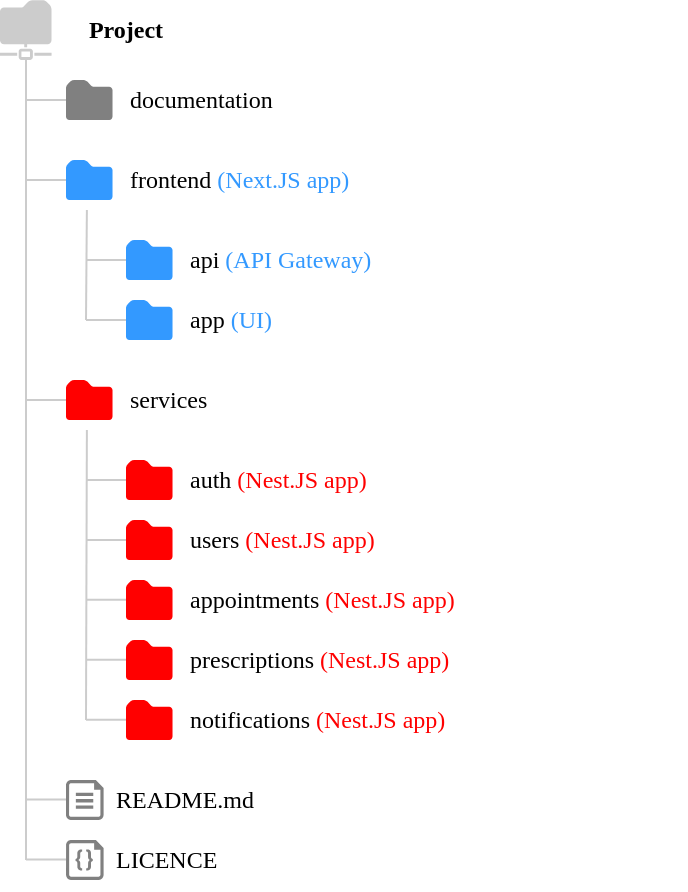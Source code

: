 <mxfile version="28.0.4">
  <diagram name="Page-1" id="RI052Ass6KsZAgoyUiPx">
    <mxGraphModel dx="1358" dy="847" grid="1" gridSize="10" guides="1" tooltips="1" connect="1" arrows="1" fold="1" page="1" pageScale="1" pageWidth="850" pageHeight="1100" math="0" shadow="0">
      <root>
        <mxCell id="0" />
        <mxCell id="1" parent="0" />
        <mxCell id="l_mVP8mqAL9lypt_NXnK-1" value="" style="group" vertex="1" connectable="0" parent="1">
          <mxGeometry x="82" y="80" width="343" height="445" as="geometry" />
        </mxCell>
        <mxCell id="jASODgR0XXV5XVLS1rNU-2" value="&lt;font face=&quot;Fira Code&quot;&gt;&lt;b&gt;Project&lt;/b&gt;&lt;/font&gt;" style="text;html=1;align=center;verticalAlign=middle;whiteSpace=wrap;rounded=0;" parent="l_mVP8mqAL9lypt_NXnK-1" vertex="1">
          <mxGeometry x="33" width="60" height="30" as="geometry" />
        </mxCell>
        <mxCell id="jASODgR0XXV5XVLS1rNU-3" value="" style="endArrow=none;html=1;rounded=0;strokeColor=#CCCCCC;" parent="l_mVP8mqAL9lypt_NXnK-1" edge="1">
          <mxGeometry width="50" height="50" relative="1" as="geometry">
            <mxPoint x="13" y="430" as="sourcePoint" />
            <mxPoint x="13" y="30" as="targetPoint" />
          </mxGeometry>
        </mxCell>
        <mxCell id="jASODgR0XXV5XVLS1rNU-5" value="" style="sketch=0;aspect=fixed;pointerEvents=1;shadow=0;dashed=0;html=1;strokeColor=none;labelPosition=center;verticalLabelPosition=bottom;verticalAlign=top;align=center;fillColor=#808080;shape=mxgraph.mscae.enterprise.folder" parent="l_mVP8mqAL9lypt_NXnK-1" vertex="1">
          <mxGeometry x="33" y="40" width="23.26" height="20" as="geometry" />
        </mxCell>
        <mxCell id="jASODgR0XXV5XVLS1rNU-6" value="" style="endArrow=none;html=1;rounded=0;strokeColor=#CCCCCC;entryX=0;entryY=0.5;entryDx=0;entryDy=0;entryPerimeter=0;" parent="l_mVP8mqAL9lypt_NXnK-1" target="jASODgR0XXV5XVLS1rNU-5" edge="1">
          <mxGeometry width="50" height="50" relative="1" as="geometry">
            <mxPoint x="13" y="50" as="sourcePoint" />
            <mxPoint x="13" y="150" as="targetPoint" />
          </mxGeometry>
        </mxCell>
        <mxCell id="jASODgR0XXV5XVLS1rNU-7" value="&lt;font face=&quot;Fira Code&quot;&gt;documentation&lt;/font&gt;" style="text;html=1;align=left;verticalAlign=middle;whiteSpace=wrap;rounded=0;" parent="l_mVP8mqAL9lypt_NXnK-1" vertex="1">
          <mxGeometry x="63" y="35" width="100" height="30" as="geometry" />
        </mxCell>
        <mxCell id="jASODgR0XXV5XVLS1rNU-8" value="" style="sketch=0;aspect=fixed;pointerEvents=1;shadow=0;dashed=0;html=1;strokeColor=none;labelPosition=center;verticalLabelPosition=bottom;verticalAlign=top;align=center;fillColor=#3399FF;shape=mxgraph.mscae.enterprise.folder" parent="l_mVP8mqAL9lypt_NXnK-1" vertex="1">
          <mxGeometry x="33" y="80" width="23.26" height="20" as="geometry" />
        </mxCell>
        <mxCell id="jASODgR0XXV5XVLS1rNU-10" value="" style="endArrow=none;html=1;rounded=0;strokeColor=#CCCCCC;entryX=0;entryY=0.5;entryDx=0;entryDy=0;entryPerimeter=0;" parent="l_mVP8mqAL9lypt_NXnK-1" target="jASODgR0XXV5XVLS1rNU-8" edge="1">
          <mxGeometry width="50" height="50" relative="1" as="geometry">
            <mxPoint x="13" y="90" as="sourcePoint" />
            <mxPoint x="33" y="70" as="targetPoint" />
          </mxGeometry>
        </mxCell>
        <mxCell id="jASODgR0XXV5XVLS1rNU-11" value="&lt;font face=&quot;Fira Code&quot;&gt;frontend &lt;font style=&quot;color: rgb(51, 153, 255);&quot;&gt;(Next.JS app)&lt;/font&gt;&lt;/font&gt;" style="text;html=1;align=left;verticalAlign=middle;whiteSpace=wrap;rounded=0;" parent="l_mVP8mqAL9lypt_NXnK-1" vertex="1">
          <mxGeometry x="63" y="75" width="180" height="30" as="geometry" />
        </mxCell>
        <mxCell id="jASODgR0XXV5XVLS1rNU-12" value="" style="endArrow=none;html=1;rounded=0;strokeColor=#CCCCCC;curved=1;" parent="l_mVP8mqAL9lypt_NXnK-1" edge="1">
          <mxGeometry width="50" height="50" relative="1" as="geometry">
            <mxPoint x="43" y="160" as="sourcePoint" />
            <mxPoint x="43.44" y="105" as="targetPoint" />
          </mxGeometry>
        </mxCell>
        <mxCell id="jASODgR0XXV5XVLS1rNU-15" value="" style="sketch=0;aspect=fixed;pointerEvents=1;shadow=0;dashed=0;html=1;strokeColor=none;labelPosition=center;verticalLabelPosition=bottom;verticalAlign=top;align=center;fillColor=#3399FF;shape=mxgraph.mscae.enterprise.folder" parent="l_mVP8mqAL9lypt_NXnK-1" vertex="1">
          <mxGeometry x="63" y="120" width="23.26" height="20" as="geometry" />
        </mxCell>
        <mxCell id="jASODgR0XXV5XVLS1rNU-16" value="" style="endArrow=none;html=1;rounded=0;strokeColor=#CCCCCC;entryX=0;entryY=0.5;entryDx=0;entryDy=0;entryPerimeter=0;" parent="l_mVP8mqAL9lypt_NXnK-1" target="jASODgR0XXV5XVLS1rNU-15" edge="1">
          <mxGeometry width="50" height="50" relative="1" as="geometry">
            <mxPoint x="43" y="130" as="sourcePoint" />
            <mxPoint x="73" y="110" as="targetPoint" />
          </mxGeometry>
        </mxCell>
        <mxCell id="jASODgR0XXV5XVLS1rNU-17" value="&lt;font face=&quot;Fira Code&quot;&gt;api&amp;nbsp;&lt;font style=&quot;color: rgb(51, 153, 255);&quot;&gt;(API Gateway)&lt;/font&gt;&lt;/font&gt;" style="text;html=1;align=left;verticalAlign=middle;whiteSpace=wrap;rounded=0;" parent="l_mVP8mqAL9lypt_NXnK-1" vertex="1">
          <mxGeometry x="93" y="115" width="130" height="30" as="geometry" />
        </mxCell>
        <mxCell id="jASODgR0XXV5XVLS1rNU-18" value="" style="sketch=0;aspect=fixed;pointerEvents=1;shadow=0;dashed=0;html=1;strokeColor=none;labelPosition=center;verticalLabelPosition=bottom;verticalAlign=top;align=center;fillColor=#3399FF;shape=mxgraph.mscae.enterprise.folder" parent="l_mVP8mqAL9lypt_NXnK-1" vertex="1">
          <mxGeometry x="63" y="150" width="23.26" height="20" as="geometry" />
        </mxCell>
        <mxCell id="jASODgR0XXV5XVLS1rNU-19" value="&lt;font face=&quot;Fira Code&quot;&gt;app&amp;nbsp;&lt;font style=&quot;color: rgb(51, 153, 255);&quot;&gt;(UI)&lt;/font&gt;&lt;/font&gt;" style="text;html=1;align=left;verticalAlign=middle;whiteSpace=wrap;rounded=0;" parent="l_mVP8mqAL9lypt_NXnK-1" vertex="1">
          <mxGeometry x="93" y="145" width="180" height="30" as="geometry" />
        </mxCell>
        <mxCell id="jASODgR0XXV5XVLS1rNU-20" value="" style="endArrow=none;html=1;rounded=0;strokeColor=#CCCCCC;entryX=0;entryY=0.5;entryDx=0;entryDy=0;entryPerimeter=0;" parent="l_mVP8mqAL9lypt_NXnK-1" target="jASODgR0XXV5XVLS1rNU-18" edge="1">
          <mxGeometry width="50" height="50" relative="1" as="geometry">
            <mxPoint x="43" y="160" as="sourcePoint" />
            <mxPoint x="73" y="130" as="targetPoint" />
          </mxGeometry>
        </mxCell>
        <mxCell id="jASODgR0XXV5XVLS1rNU-21" value="" style="sketch=0;aspect=fixed;pointerEvents=1;shadow=0;dashed=0;html=1;strokeColor=none;labelPosition=center;verticalLabelPosition=bottom;verticalAlign=top;align=center;fillColor=#FF0000;shape=mxgraph.mscae.enterprise.folder" parent="l_mVP8mqAL9lypt_NXnK-1" vertex="1">
          <mxGeometry x="33" y="190" width="23.26" height="20" as="geometry" />
        </mxCell>
        <mxCell id="jASODgR0XXV5XVLS1rNU-22" value="&lt;font face=&quot;Fira Code&quot;&gt;services&lt;/font&gt;" style="text;html=1;align=left;verticalAlign=middle;whiteSpace=wrap;rounded=0;" parent="l_mVP8mqAL9lypt_NXnK-1" vertex="1">
          <mxGeometry x="63" y="185" width="70" height="30" as="geometry" />
        </mxCell>
        <mxCell id="jASODgR0XXV5XVLS1rNU-23" value="" style="endArrow=none;html=1;rounded=0;strokeColor=#CCCCCC;curved=1;" parent="l_mVP8mqAL9lypt_NXnK-1" edge="1">
          <mxGeometry width="50" height="50" relative="1" as="geometry">
            <mxPoint x="43" y="360" as="sourcePoint" />
            <mxPoint x="43.44" y="215" as="targetPoint" />
          </mxGeometry>
        </mxCell>
        <mxCell id="jASODgR0XXV5XVLS1rNU-24" value="" style="sketch=0;aspect=fixed;pointerEvents=1;shadow=0;dashed=0;html=1;strokeColor=none;labelPosition=center;verticalLabelPosition=bottom;verticalAlign=top;align=center;fillColor=#FF0000;shape=mxgraph.mscae.enterprise.folder" parent="l_mVP8mqAL9lypt_NXnK-1" vertex="1">
          <mxGeometry x="63" y="230" width="23.26" height="20" as="geometry" />
        </mxCell>
        <mxCell id="jASODgR0XXV5XVLS1rNU-25" value="" style="endArrow=none;html=1;rounded=0;strokeColor=#CCCCCC;entryX=0;entryY=0.5;entryDx=0;entryDy=0;entryPerimeter=0;" parent="l_mVP8mqAL9lypt_NXnK-1" target="jASODgR0XXV5XVLS1rNU-24" edge="1">
          <mxGeometry width="50" height="50" relative="1" as="geometry">
            <mxPoint x="43" y="240" as="sourcePoint" />
            <mxPoint x="73" y="220" as="targetPoint" />
          </mxGeometry>
        </mxCell>
        <mxCell id="jASODgR0XXV5XVLS1rNU-26" value="&lt;font face=&quot;Fira Code&quot;&gt;auth&amp;nbsp;&lt;font style=&quot;color: rgb(255, 0, 0);&quot;&gt;(Nest.JS app)&lt;/font&gt;&lt;/font&gt;" style="text;html=1;align=left;verticalAlign=middle;whiteSpace=wrap;rounded=0;" parent="l_mVP8mqAL9lypt_NXnK-1" vertex="1">
          <mxGeometry x="93" y="225" width="210" height="30" as="geometry" />
        </mxCell>
        <mxCell id="jASODgR0XXV5XVLS1rNU-27" value="" style="sketch=0;aspect=fixed;pointerEvents=1;shadow=0;dashed=0;html=1;strokeColor=none;labelPosition=center;verticalLabelPosition=bottom;verticalAlign=top;align=center;fillColor=#FF0000;shape=mxgraph.mscae.enterprise.folder" parent="l_mVP8mqAL9lypt_NXnK-1" vertex="1">
          <mxGeometry x="63" y="260" width="23.26" height="20" as="geometry" />
        </mxCell>
        <mxCell id="jASODgR0XXV5XVLS1rNU-28" value="&lt;font face=&quot;Fira Code&quot;&gt;users&amp;nbsp;&lt;font style=&quot;color: rgb(255, 0, 0);&quot;&gt;(Nest.JS app)&lt;/font&gt;&lt;/font&gt;" style="text;html=1;align=left;verticalAlign=middle;whiteSpace=wrap;rounded=0;" parent="l_mVP8mqAL9lypt_NXnK-1" vertex="1">
          <mxGeometry x="93" y="255" width="250" height="30" as="geometry" />
        </mxCell>
        <mxCell id="jASODgR0XXV5XVLS1rNU-29" value="" style="endArrow=none;html=1;rounded=0;strokeColor=#CCCCCC;entryX=0;entryY=0.5;entryDx=0;entryDy=0;entryPerimeter=0;" parent="l_mVP8mqAL9lypt_NXnK-1" target="jASODgR0XXV5XVLS1rNU-27" edge="1">
          <mxGeometry width="50" height="50" relative="1" as="geometry">
            <mxPoint x="43" y="270" as="sourcePoint" />
            <mxPoint x="73" y="240" as="targetPoint" />
          </mxGeometry>
        </mxCell>
        <mxCell id="jASODgR0XXV5XVLS1rNU-30" value="" style="endArrow=none;html=1;rounded=0;strokeColor=#CCCCCC;entryX=0;entryY=0.5;entryDx=0;entryDy=0;entryPerimeter=0;" parent="l_mVP8mqAL9lypt_NXnK-1" target="jASODgR0XXV5XVLS1rNU-21" edge="1">
          <mxGeometry width="50" height="50" relative="1" as="geometry">
            <mxPoint x="13" y="200" as="sourcePoint" />
            <mxPoint x="33" y="185" as="targetPoint" />
          </mxGeometry>
        </mxCell>
        <mxCell id="jASODgR0XXV5XVLS1rNU-31" value="" style="sketch=0;aspect=fixed;pointerEvents=1;shadow=0;dashed=0;html=1;strokeColor=none;labelPosition=center;verticalLabelPosition=bottom;verticalAlign=top;align=center;fillColor=#FF0000;shape=mxgraph.mscae.enterprise.folder" parent="l_mVP8mqAL9lypt_NXnK-1" vertex="1">
          <mxGeometry x="63" y="290" width="23.26" height="20" as="geometry" />
        </mxCell>
        <mxCell id="jASODgR0XXV5XVLS1rNU-32" value="&lt;font face=&quot;Fira Code&quot;&gt;appointments&amp;nbsp;&lt;font style=&quot;color: rgb(255, 0, 0);&quot;&gt;(Nest.JS app)&lt;/font&gt;&lt;/font&gt;" style="text;html=1;align=left;verticalAlign=middle;whiteSpace=wrap;rounded=0;" parent="l_mVP8mqAL9lypt_NXnK-1" vertex="1">
          <mxGeometry x="93" y="285" width="210" height="30" as="geometry" />
        </mxCell>
        <mxCell id="jASODgR0XXV5XVLS1rNU-33" value="" style="sketch=0;aspect=fixed;pointerEvents=1;shadow=0;dashed=0;html=1;strokeColor=none;labelPosition=center;verticalLabelPosition=bottom;verticalAlign=top;align=center;fillColor=#FF0000;shape=mxgraph.mscae.enterprise.folder" parent="l_mVP8mqAL9lypt_NXnK-1" vertex="1">
          <mxGeometry x="63" y="320" width="23.26" height="20" as="geometry" />
        </mxCell>
        <mxCell id="jASODgR0XXV5XVLS1rNU-34" value="&lt;font face=&quot;Fira Code&quot;&gt;prescriptions&amp;nbsp;&lt;font style=&quot;color: rgb(255, 0, 0);&quot;&gt;(Nest.JS app)&lt;/font&gt;&lt;/font&gt;" style="text;html=1;align=left;verticalAlign=middle;whiteSpace=wrap;rounded=0;" parent="l_mVP8mqAL9lypt_NXnK-1" vertex="1">
          <mxGeometry x="93" y="315" width="250" height="30" as="geometry" />
        </mxCell>
        <mxCell id="jASODgR0XXV5XVLS1rNU-35" value="" style="sketch=0;aspect=fixed;pointerEvents=1;shadow=0;dashed=0;html=1;strokeColor=none;labelPosition=center;verticalLabelPosition=bottom;verticalAlign=top;align=center;fillColor=#FF0000;shape=mxgraph.mscae.enterprise.folder" parent="l_mVP8mqAL9lypt_NXnK-1" vertex="1">
          <mxGeometry x="63" y="350" width="23.26" height="20" as="geometry" />
        </mxCell>
        <mxCell id="jASODgR0XXV5XVLS1rNU-38" value="&lt;font face=&quot;Fira Code&quot;&gt;notifications&amp;nbsp;&lt;font style=&quot;color: rgb(255, 0, 0);&quot;&gt;(Nest.JS app)&lt;/font&gt;&lt;/font&gt;" style="text;html=1;align=left;verticalAlign=middle;whiteSpace=wrap;rounded=0;" parent="l_mVP8mqAL9lypt_NXnK-1" vertex="1">
          <mxGeometry x="93" y="345" width="250" height="30" as="geometry" />
        </mxCell>
        <mxCell id="jASODgR0XXV5XVLS1rNU-39" value="" style="endArrow=none;html=1;rounded=0;strokeColor=#CCCCCC;entryX=0;entryY=0.5;entryDx=0;entryDy=0;entryPerimeter=0;" parent="l_mVP8mqAL9lypt_NXnK-1" edge="1">
          <mxGeometry width="50" height="50" relative="1" as="geometry">
            <mxPoint x="43" y="299.89" as="sourcePoint" />
            <mxPoint x="63" y="299.89" as="targetPoint" />
          </mxGeometry>
        </mxCell>
        <mxCell id="jASODgR0XXV5XVLS1rNU-40" value="" style="endArrow=none;html=1;rounded=0;strokeColor=#CCCCCC;entryX=0;entryY=0.5;entryDx=0;entryDy=0;entryPerimeter=0;" parent="l_mVP8mqAL9lypt_NXnK-1" edge="1">
          <mxGeometry width="50" height="50" relative="1" as="geometry">
            <mxPoint x="43" y="329.89" as="sourcePoint" />
            <mxPoint x="63" y="329.89" as="targetPoint" />
          </mxGeometry>
        </mxCell>
        <mxCell id="jASODgR0XXV5XVLS1rNU-41" value="" style="endArrow=none;html=1;rounded=0;strokeColor=#CCCCCC;entryX=0;entryY=0.5;entryDx=0;entryDy=0;entryPerimeter=0;" parent="l_mVP8mqAL9lypt_NXnK-1" edge="1">
          <mxGeometry width="50" height="50" relative="1" as="geometry">
            <mxPoint x="43" y="359.89" as="sourcePoint" />
            <mxPoint x="63" y="359.89" as="targetPoint" />
          </mxGeometry>
        </mxCell>
        <mxCell id="jASODgR0XXV5XVLS1rNU-44" value="&lt;font face=&quot;Fira Code&quot;&gt;README.md&lt;/font&gt;" style="text;html=1;align=left;verticalAlign=middle;whiteSpace=wrap;rounded=0;" parent="l_mVP8mqAL9lypt_NXnK-1" vertex="1">
          <mxGeometry x="56.26" y="385" width="70" height="30" as="geometry" />
        </mxCell>
        <mxCell id="jASODgR0XXV5XVLS1rNU-46" value="&lt;font face=&quot;Fira Code&quot;&gt;LICENCE&lt;/font&gt;" style="text;html=1;align=left;verticalAlign=middle;whiteSpace=wrap;rounded=0;" parent="l_mVP8mqAL9lypt_NXnK-1" vertex="1">
          <mxGeometry x="56.26" y="415" width="70" height="30" as="geometry" />
        </mxCell>
        <mxCell id="jASODgR0XXV5XVLS1rNU-48" value="" style="sketch=0;aspect=fixed;pointerEvents=1;shadow=0;dashed=0;html=1;strokeColor=none;labelPosition=center;verticalLabelPosition=bottom;verticalAlign=top;align=center;fillColor=#808080;shape=mxgraph.azure.code_file" parent="l_mVP8mqAL9lypt_NXnK-1" vertex="1">
          <mxGeometry x="33" y="420" width="18.8" height="20" as="geometry" />
        </mxCell>
        <mxCell id="jASODgR0XXV5XVLS1rNU-49" value="" style="sketch=0;aspect=fixed;pointerEvents=1;shadow=0;dashed=0;html=1;strokeColor=none;labelPosition=center;verticalLabelPosition=bottom;verticalAlign=top;align=center;fillColor=#808080;shape=mxgraph.azure.file" parent="l_mVP8mqAL9lypt_NXnK-1" vertex="1">
          <mxGeometry x="33" y="390" width="18.8" height="20" as="geometry" />
        </mxCell>
        <mxCell id="jASODgR0XXV5XVLS1rNU-50" value="" style="endArrow=none;html=1;rounded=0;strokeColor=#CCCCCC;entryX=0;entryY=0.5;entryDx=0;entryDy=0;entryPerimeter=0;" parent="l_mVP8mqAL9lypt_NXnK-1" edge="1">
          <mxGeometry width="50" height="50" relative="1" as="geometry">
            <mxPoint x="13" y="399.77" as="sourcePoint" />
            <mxPoint x="33" y="399.77" as="targetPoint" />
          </mxGeometry>
        </mxCell>
        <mxCell id="jASODgR0XXV5XVLS1rNU-51" value="" style="endArrow=none;html=1;rounded=0;strokeColor=#CCCCCC;entryX=0;entryY=0.5;entryDx=0;entryDy=0;entryPerimeter=0;" parent="l_mVP8mqAL9lypt_NXnK-1" edge="1">
          <mxGeometry width="50" height="50" relative="1" as="geometry">
            <mxPoint x="13" y="429.77" as="sourcePoint" />
            <mxPoint x="33" y="429.77" as="targetPoint" />
          </mxGeometry>
        </mxCell>
        <mxCell id="jASODgR0XXV5XVLS1rNU-53" value="" style="sketch=0;aspect=fixed;pointerEvents=1;shadow=0;dashed=0;html=1;strokeColor=none;labelPosition=center;verticalLabelPosition=bottom;verticalAlign=top;align=center;fillColor=light-dark(#CCCCCC,#BFD3FF);shape=mxgraph.mscae.enterprise.shared_folder" parent="l_mVP8mqAL9lypt_NXnK-1" vertex="1">
          <mxGeometry width="25.8" height="30" as="geometry" />
        </mxCell>
      </root>
    </mxGraphModel>
  </diagram>
</mxfile>
